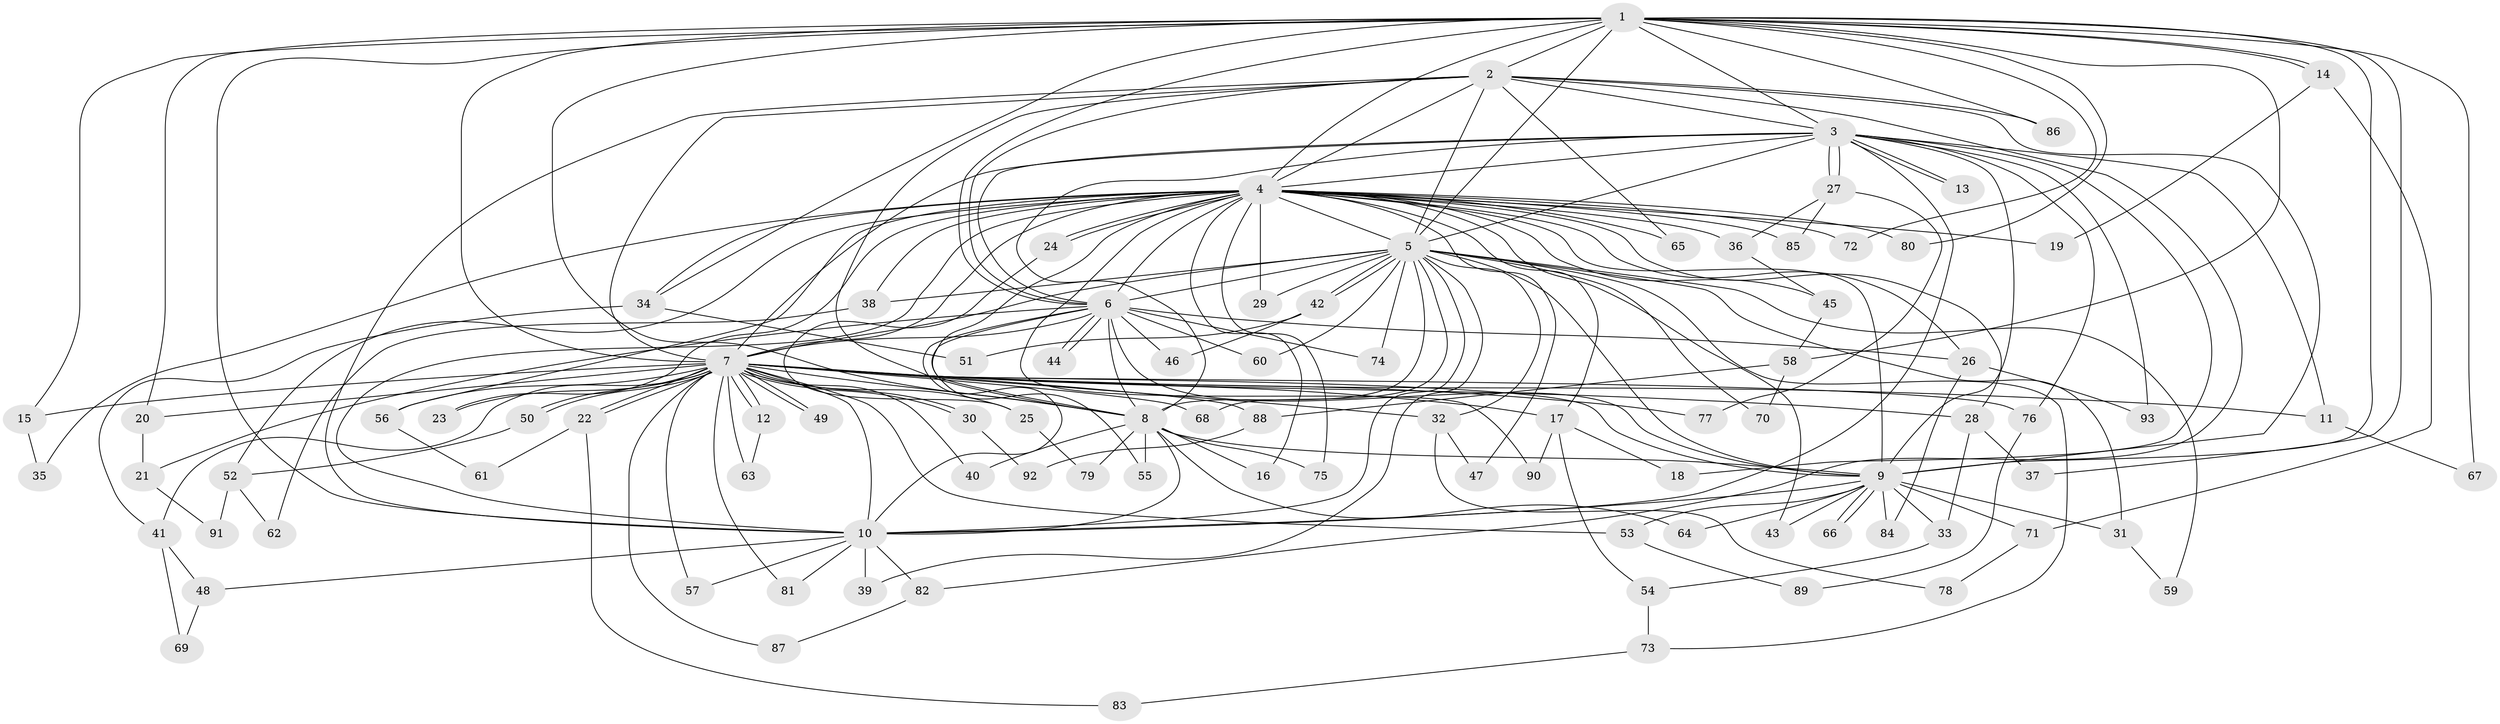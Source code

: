 // Generated by graph-tools (version 1.1) at 2025/44/03/09/25 04:44:48]
// undirected, 93 vertices, 211 edges
graph export_dot {
graph [start="1"]
  node [color=gray90,style=filled];
  1;
  2;
  3;
  4;
  5;
  6;
  7;
  8;
  9;
  10;
  11;
  12;
  13;
  14;
  15;
  16;
  17;
  18;
  19;
  20;
  21;
  22;
  23;
  24;
  25;
  26;
  27;
  28;
  29;
  30;
  31;
  32;
  33;
  34;
  35;
  36;
  37;
  38;
  39;
  40;
  41;
  42;
  43;
  44;
  45;
  46;
  47;
  48;
  49;
  50;
  51;
  52;
  53;
  54;
  55;
  56;
  57;
  58;
  59;
  60;
  61;
  62;
  63;
  64;
  65;
  66;
  67;
  68;
  69;
  70;
  71;
  72;
  73;
  74;
  75;
  76;
  77;
  78;
  79;
  80;
  81;
  82;
  83;
  84;
  85;
  86;
  87;
  88;
  89;
  90;
  91;
  92;
  93;
  1 -- 2;
  1 -- 3;
  1 -- 4;
  1 -- 5;
  1 -- 6;
  1 -- 7;
  1 -- 8;
  1 -- 9;
  1 -- 10;
  1 -- 14;
  1 -- 14;
  1 -- 15;
  1 -- 20;
  1 -- 34;
  1 -- 37;
  1 -- 58;
  1 -- 67;
  1 -- 72;
  1 -- 80;
  1 -- 86;
  2 -- 3;
  2 -- 4;
  2 -- 5;
  2 -- 6;
  2 -- 7;
  2 -- 8;
  2 -- 9;
  2 -- 10;
  2 -- 65;
  2 -- 82;
  2 -- 86;
  3 -- 4;
  3 -- 5;
  3 -- 6;
  3 -- 7;
  3 -- 8;
  3 -- 9;
  3 -- 10;
  3 -- 11;
  3 -- 13;
  3 -- 13;
  3 -- 18;
  3 -- 27;
  3 -- 27;
  3 -- 76;
  3 -- 93;
  4 -- 5;
  4 -- 6;
  4 -- 7;
  4 -- 8;
  4 -- 9;
  4 -- 10;
  4 -- 16;
  4 -- 17;
  4 -- 19;
  4 -- 23;
  4 -- 24;
  4 -- 24;
  4 -- 26;
  4 -- 28;
  4 -- 29;
  4 -- 34;
  4 -- 35;
  4 -- 36;
  4 -- 38;
  4 -- 43;
  4 -- 45;
  4 -- 47;
  4 -- 52;
  4 -- 56;
  4 -- 65;
  4 -- 72;
  4 -- 75;
  4 -- 80;
  4 -- 85;
  4 -- 90;
  5 -- 6;
  5 -- 7;
  5 -- 8;
  5 -- 9;
  5 -- 10;
  5 -- 29;
  5 -- 31;
  5 -- 32;
  5 -- 38;
  5 -- 39;
  5 -- 42;
  5 -- 42;
  5 -- 59;
  5 -- 60;
  5 -- 68;
  5 -- 70;
  5 -- 73;
  5 -- 74;
  6 -- 7;
  6 -- 8;
  6 -- 9;
  6 -- 10;
  6 -- 21;
  6 -- 26;
  6 -- 44;
  6 -- 44;
  6 -- 46;
  6 -- 55;
  6 -- 60;
  6 -- 74;
  7 -- 8;
  7 -- 9;
  7 -- 10;
  7 -- 11;
  7 -- 12;
  7 -- 12;
  7 -- 15;
  7 -- 17;
  7 -- 20;
  7 -- 22;
  7 -- 22;
  7 -- 23;
  7 -- 25;
  7 -- 28;
  7 -- 30;
  7 -- 30;
  7 -- 32;
  7 -- 40;
  7 -- 41;
  7 -- 49;
  7 -- 49;
  7 -- 50;
  7 -- 50;
  7 -- 53;
  7 -- 56;
  7 -- 57;
  7 -- 63;
  7 -- 68;
  7 -- 76;
  7 -- 77;
  7 -- 81;
  7 -- 87;
  7 -- 88;
  8 -- 9;
  8 -- 10;
  8 -- 16;
  8 -- 40;
  8 -- 55;
  8 -- 64;
  8 -- 75;
  8 -- 79;
  9 -- 10;
  9 -- 31;
  9 -- 33;
  9 -- 43;
  9 -- 53;
  9 -- 64;
  9 -- 66;
  9 -- 66;
  9 -- 71;
  9 -- 84;
  10 -- 39;
  10 -- 48;
  10 -- 57;
  10 -- 81;
  10 -- 82;
  11 -- 67;
  12 -- 63;
  14 -- 19;
  14 -- 71;
  15 -- 35;
  17 -- 18;
  17 -- 54;
  17 -- 90;
  20 -- 21;
  21 -- 91;
  22 -- 61;
  22 -- 83;
  24 -- 25;
  25 -- 79;
  26 -- 84;
  26 -- 93;
  27 -- 36;
  27 -- 77;
  27 -- 85;
  28 -- 33;
  28 -- 37;
  30 -- 92;
  31 -- 59;
  32 -- 47;
  32 -- 78;
  33 -- 54;
  34 -- 41;
  34 -- 51;
  36 -- 45;
  38 -- 62;
  41 -- 48;
  41 -- 69;
  42 -- 46;
  42 -- 51;
  45 -- 58;
  48 -- 69;
  50 -- 52;
  52 -- 62;
  52 -- 91;
  53 -- 89;
  54 -- 73;
  56 -- 61;
  58 -- 70;
  58 -- 88;
  71 -- 78;
  73 -- 83;
  76 -- 89;
  82 -- 87;
  88 -- 92;
}
